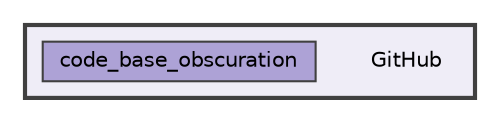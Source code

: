 digraph "C:/Users/Katia/Documents/GitHub"
{
 // LATEX_PDF_SIZE
  bgcolor="transparent";
  edge [fontname=Helvetica,fontsize=10,labelfontname=Helvetica,labelfontsize=10];
  node [fontname=Helvetica,fontsize=10,shape=box,height=0.2,width=0.4];
  compound=true
  subgraph clusterdir_e5fbe6d2783ccd4c93c7856d92d7be6e {
    graph [ bgcolor="#efedf7", pencolor="grey25", label="", fontname=Helvetica,fontsize=10 style="filled,bold", URL="dir_e5fbe6d2783ccd4c93c7856d92d7be6e.html",tooltip=""]
    dir_e5fbe6d2783ccd4c93c7856d92d7be6e [shape=plaintext, label="GitHub"];
  dir_66fc73b60c91c9de6d82ed892c8866c1 [label="code_base_obscuration", fillcolor="#ada2d6", color="grey25", style="filled", URL="dir_66fc73b60c91c9de6d82ed892c8866c1.html",tooltip=""];
  }
}
